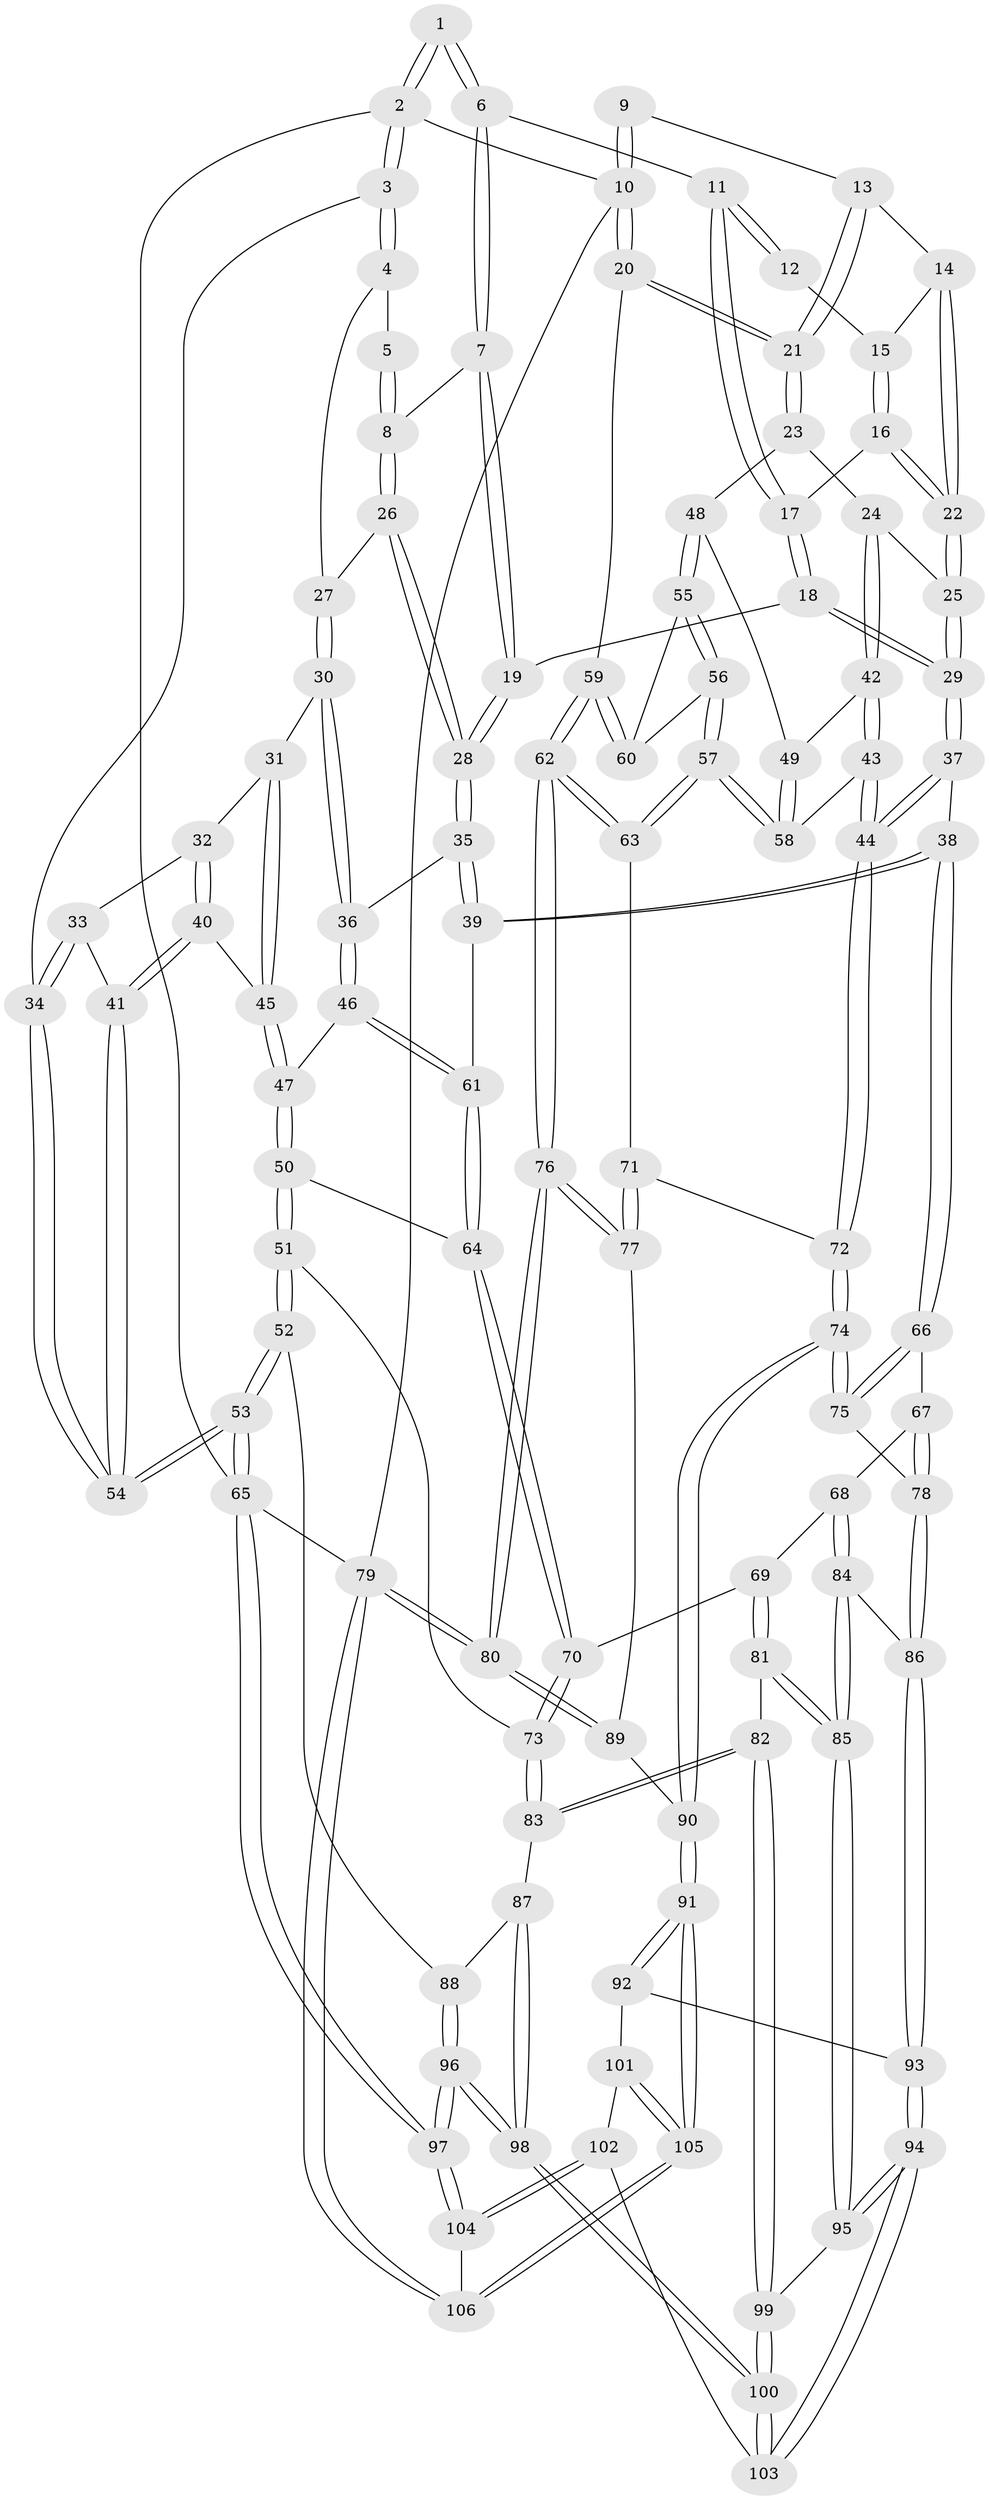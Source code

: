 // coarse degree distribution, {4: 0.4918032786885246, 7: 0.03278688524590164, 5: 0.29508196721311475, 3: 0.13114754098360656, 6: 0.04918032786885246}
// Generated by graph-tools (version 1.1) at 2025/24/03/03/25 07:24:33]
// undirected, 106 vertices, 262 edges
graph export_dot {
graph [start="1"]
  node [color=gray90,style=filled];
  1 [pos="+0.1870898443854219+0"];
  2 [pos="+0+0"];
  3 [pos="+0+0.1686386138750516"];
  4 [pos="+0.0480737807427072+0.11230060643803046"];
  5 [pos="+0.1292691569292295+0.027014838228768406"];
  6 [pos="+0.43401914439125105+0"];
  7 [pos="+0.358314134368854+0"];
  8 [pos="+0.2734135363114956+0.13119486451889778"];
  9 [pos="+0.9180742675776189+0"];
  10 [pos="+1+0"];
  11 [pos="+0.5215135728103293+0"];
  12 [pos="+0.5862630127667373+0"];
  13 [pos="+0.8757094176166251+0.09768774807258374"];
  14 [pos="+0.8189977239523717+0.10646299300926536"];
  15 [pos="+0.6761727228482974+0"];
  16 [pos="+0.6939314865594124+0.18871311698971963"];
  17 [pos="+0.5487460270951329+0.17883903409810778"];
  18 [pos="+0.5326330508870128+0.2058607794155586"];
  19 [pos="+0.4431207208095168+0.22382920928578692"];
  20 [pos="+1+0.1577509536222775"];
  21 [pos="+1+0.1888480498192822"];
  22 [pos="+0.7485927321495411+0.21198853135204151"];
  23 [pos="+0.9802431119124446+0.26706429483652505"];
  24 [pos="+0.7599454982393531+0.24880227759246742"];
  25 [pos="+0.758300742687867+0.24608618332904802"];
  26 [pos="+0.2668337143989308+0.16960705148502886"];
  27 [pos="+0.20193020162012038+0.2041705350575238"];
  28 [pos="+0.3687534720121291+0.25431142295268855"];
  29 [pos="+0.5694809259979162+0.32730979010740957"];
  30 [pos="+0.17462995312165705+0.25879460336687954"];
  31 [pos="+0.16894184898431083+0.2644159210440547"];
  32 [pos="+0.14543657821141548+0.26628528991783507"];
  33 [pos="+0.11951026644790128+0.2668982668065278"];
  34 [pos="+0+0.1882122760362899"];
  35 [pos="+0.35792125430534993+0.3807681118185826"];
  36 [pos="+0.307408878135261+0.38596244798035173"];
  37 [pos="+0.5719654385359685+0.5125357730240617"];
  38 [pos="+0.5579503394971453+0.5153955808593833"];
  39 [pos="+0.4331782193989075+0.46644574161881613"];
  40 [pos="+0.06220727717753533+0.3630862504970719"];
  41 [pos="+0.030065211352432262+0.37666888155902906"];
  42 [pos="+0.7625515335729198+0.3996096109204048"];
  43 [pos="+0.7381240221710983+0.4606133941833665"];
  44 [pos="+0.5738863354655849+0.5130934853416204"];
  45 [pos="+0.1594836478178386+0.3314154767764286"];
  46 [pos="+0.19712677035344706+0.43631322643720627"];
  47 [pos="+0.185406520591124+0.4388890441814863"];
  48 [pos="+0.9463287715974912+0.3222543081019888"];
  49 [pos="+0.9176206890997711+0.3347628913853135"];
  50 [pos="+0.08671281192477871+0.5400716894348886"];
  51 [pos="+0.05480429202095725+0.5511119152983193"];
  52 [pos="+0+0.5813011255772046"];
  53 [pos="+0+0.5746856817832323"];
  54 [pos="+0+0.49660137726431103"];
  55 [pos="+0.9458708403109144+0.3389897525544863"];
  56 [pos="+0.8929359776726775+0.4679318924870453"];
  57 [pos="+0.8369466275508758+0.5135673564831624"];
  58 [pos="+0.8354596814253389+0.5127542017184215"];
  59 [pos="+1+0.5540477519502187"];
  60 [pos="+0.9832856806066779+0.4471669234234595"];
  61 [pos="+0.32014771220505017+0.5377039136470109"];
  62 [pos="+1+0.6768596879322852"];
  63 [pos="+0.8976428699571131+0.6002454340906608"];
  64 [pos="+0.269968158846156+0.5947386281514568"];
  65 [pos="+0+1"];
  66 [pos="+0.5140610877554772+0.5785642995650371"];
  67 [pos="+0.39774294693828294+0.6878935803799198"];
  68 [pos="+0.3717195356247453+0.701663506517828"];
  69 [pos="+0.36311071456282873+0.7019662789968688"];
  70 [pos="+0.3100134065835548+0.6917984826607261"];
  71 [pos="+0.8513698466124374+0.651384905844764"];
  72 [pos="+0.6709068373546755+0.69573182506778"];
  73 [pos="+0.2655917196208227+0.7259487861834331"];
  74 [pos="+0.6755099489542011+0.7714157610217798"];
  75 [pos="+0.5189079034160554+0.7809069424622048"];
  76 [pos="+1+0.7817897105746998"];
  77 [pos="+0.8385931725455934+0.7746279766959641"];
  78 [pos="+0.5053201212256344+0.7919559589829342"];
  79 [pos="+1+1"];
  80 [pos="+1+0.8852077087419126"];
  81 [pos="+0.33366348448370625+0.8299266911726128"];
  82 [pos="+0.30419809307394247+0.844040977786326"];
  83 [pos="+0.24958724354470282+0.7447674125246395"];
  84 [pos="+0.40250020347313037+0.7816397147619293"];
  85 [pos="+0.40486893957580994+0.8452931968216548"];
  86 [pos="+0.503164399533274+0.7965729308924802"];
  87 [pos="+0.1745707791141323+0.7799737943381571"];
  88 [pos="+0.08677511431077133+0.7171338213969711"];
  89 [pos="+0.7384940806855046+0.8687518604687741"];
  90 [pos="+0.7216236277742984+0.8764371512117293"];
  91 [pos="+0.7068510326497316+0.9250083887453462"];
  92 [pos="+0.5061535401588952+0.8330832480405582"];
  93 [pos="+0.49747767035751334+0.8275147263961882"];
  94 [pos="+0.4366526444325335+0.884593850170701"];
  95 [pos="+0.42153920284025587+0.8708896336400339"];
  96 [pos="+0.05009864972419332+1"];
  97 [pos="+0.040338369964383496+1"];
  98 [pos="+0.1648397261308574+1"];
  99 [pos="+0.2867452029953672+0.8922746432657842"];
  100 [pos="+0.20789431231249972+1"];
  101 [pos="+0.552650110033109+0.9475439615624622"];
  102 [pos="+0.4543986797966684+0.9279089505602053"];
  103 [pos="+0.4385041275693254+0.9022887188484018"];
  104 [pos="+0.37127088103848516+1"];
  105 [pos="+0.6979753700519197+0.9917724852955581"];
  106 [pos="+0.7443985668104908+1"];
  1 -- 2;
  1 -- 2;
  1 -- 6;
  1 -- 6;
  2 -- 3;
  2 -- 3;
  2 -- 10;
  2 -- 65;
  3 -- 4;
  3 -- 4;
  3 -- 34;
  4 -- 5;
  4 -- 27;
  5 -- 8;
  5 -- 8;
  6 -- 7;
  6 -- 7;
  6 -- 11;
  7 -- 8;
  7 -- 19;
  7 -- 19;
  8 -- 26;
  8 -- 26;
  9 -- 10;
  9 -- 10;
  9 -- 13;
  10 -- 20;
  10 -- 20;
  10 -- 79;
  11 -- 12;
  11 -- 12;
  11 -- 17;
  11 -- 17;
  12 -- 15;
  13 -- 14;
  13 -- 21;
  13 -- 21;
  14 -- 15;
  14 -- 22;
  14 -- 22;
  15 -- 16;
  15 -- 16;
  16 -- 17;
  16 -- 22;
  16 -- 22;
  17 -- 18;
  17 -- 18;
  18 -- 19;
  18 -- 29;
  18 -- 29;
  19 -- 28;
  19 -- 28;
  20 -- 21;
  20 -- 21;
  20 -- 59;
  21 -- 23;
  21 -- 23;
  22 -- 25;
  22 -- 25;
  23 -- 24;
  23 -- 48;
  24 -- 25;
  24 -- 42;
  24 -- 42;
  25 -- 29;
  25 -- 29;
  26 -- 27;
  26 -- 28;
  26 -- 28;
  27 -- 30;
  27 -- 30;
  28 -- 35;
  28 -- 35;
  29 -- 37;
  29 -- 37;
  30 -- 31;
  30 -- 36;
  30 -- 36;
  31 -- 32;
  31 -- 45;
  31 -- 45;
  32 -- 33;
  32 -- 40;
  32 -- 40;
  33 -- 34;
  33 -- 34;
  33 -- 41;
  34 -- 54;
  34 -- 54;
  35 -- 36;
  35 -- 39;
  35 -- 39;
  36 -- 46;
  36 -- 46;
  37 -- 38;
  37 -- 44;
  37 -- 44;
  38 -- 39;
  38 -- 39;
  38 -- 66;
  38 -- 66;
  39 -- 61;
  40 -- 41;
  40 -- 41;
  40 -- 45;
  41 -- 54;
  41 -- 54;
  42 -- 43;
  42 -- 43;
  42 -- 49;
  43 -- 44;
  43 -- 44;
  43 -- 58;
  44 -- 72;
  44 -- 72;
  45 -- 47;
  45 -- 47;
  46 -- 47;
  46 -- 61;
  46 -- 61;
  47 -- 50;
  47 -- 50;
  48 -- 49;
  48 -- 55;
  48 -- 55;
  49 -- 58;
  49 -- 58;
  50 -- 51;
  50 -- 51;
  50 -- 64;
  51 -- 52;
  51 -- 52;
  51 -- 73;
  52 -- 53;
  52 -- 53;
  52 -- 88;
  53 -- 54;
  53 -- 54;
  53 -- 65;
  53 -- 65;
  55 -- 56;
  55 -- 56;
  55 -- 60;
  56 -- 57;
  56 -- 57;
  56 -- 60;
  57 -- 58;
  57 -- 58;
  57 -- 63;
  57 -- 63;
  59 -- 60;
  59 -- 60;
  59 -- 62;
  59 -- 62;
  61 -- 64;
  61 -- 64;
  62 -- 63;
  62 -- 63;
  62 -- 76;
  62 -- 76;
  63 -- 71;
  64 -- 70;
  64 -- 70;
  65 -- 97;
  65 -- 97;
  65 -- 79;
  66 -- 67;
  66 -- 75;
  66 -- 75;
  67 -- 68;
  67 -- 78;
  67 -- 78;
  68 -- 69;
  68 -- 84;
  68 -- 84;
  69 -- 70;
  69 -- 81;
  69 -- 81;
  70 -- 73;
  70 -- 73;
  71 -- 72;
  71 -- 77;
  71 -- 77;
  72 -- 74;
  72 -- 74;
  73 -- 83;
  73 -- 83;
  74 -- 75;
  74 -- 75;
  74 -- 90;
  74 -- 90;
  75 -- 78;
  76 -- 77;
  76 -- 77;
  76 -- 80;
  76 -- 80;
  77 -- 89;
  78 -- 86;
  78 -- 86;
  79 -- 80;
  79 -- 80;
  79 -- 106;
  79 -- 106;
  80 -- 89;
  80 -- 89;
  81 -- 82;
  81 -- 85;
  81 -- 85;
  82 -- 83;
  82 -- 83;
  82 -- 99;
  82 -- 99;
  83 -- 87;
  84 -- 85;
  84 -- 85;
  84 -- 86;
  85 -- 95;
  85 -- 95;
  86 -- 93;
  86 -- 93;
  87 -- 88;
  87 -- 98;
  87 -- 98;
  88 -- 96;
  88 -- 96;
  89 -- 90;
  90 -- 91;
  90 -- 91;
  91 -- 92;
  91 -- 92;
  91 -- 105;
  91 -- 105;
  92 -- 93;
  92 -- 101;
  93 -- 94;
  93 -- 94;
  94 -- 95;
  94 -- 95;
  94 -- 103;
  94 -- 103;
  95 -- 99;
  96 -- 97;
  96 -- 97;
  96 -- 98;
  96 -- 98;
  97 -- 104;
  97 -- 104;
  98 -- 100;
  98 -- 100;
  99 -- 100;
  99 -- 100;
  100 -- 103;
  100 -- 103;
  101 -- 102;
  101 -- 105;
  101 -- 105;
  102 -- 103;
  102 -- 104;
  102 -- 104;
  104 -- 106;
  105 -- 106;
  105 -- 106;
}
